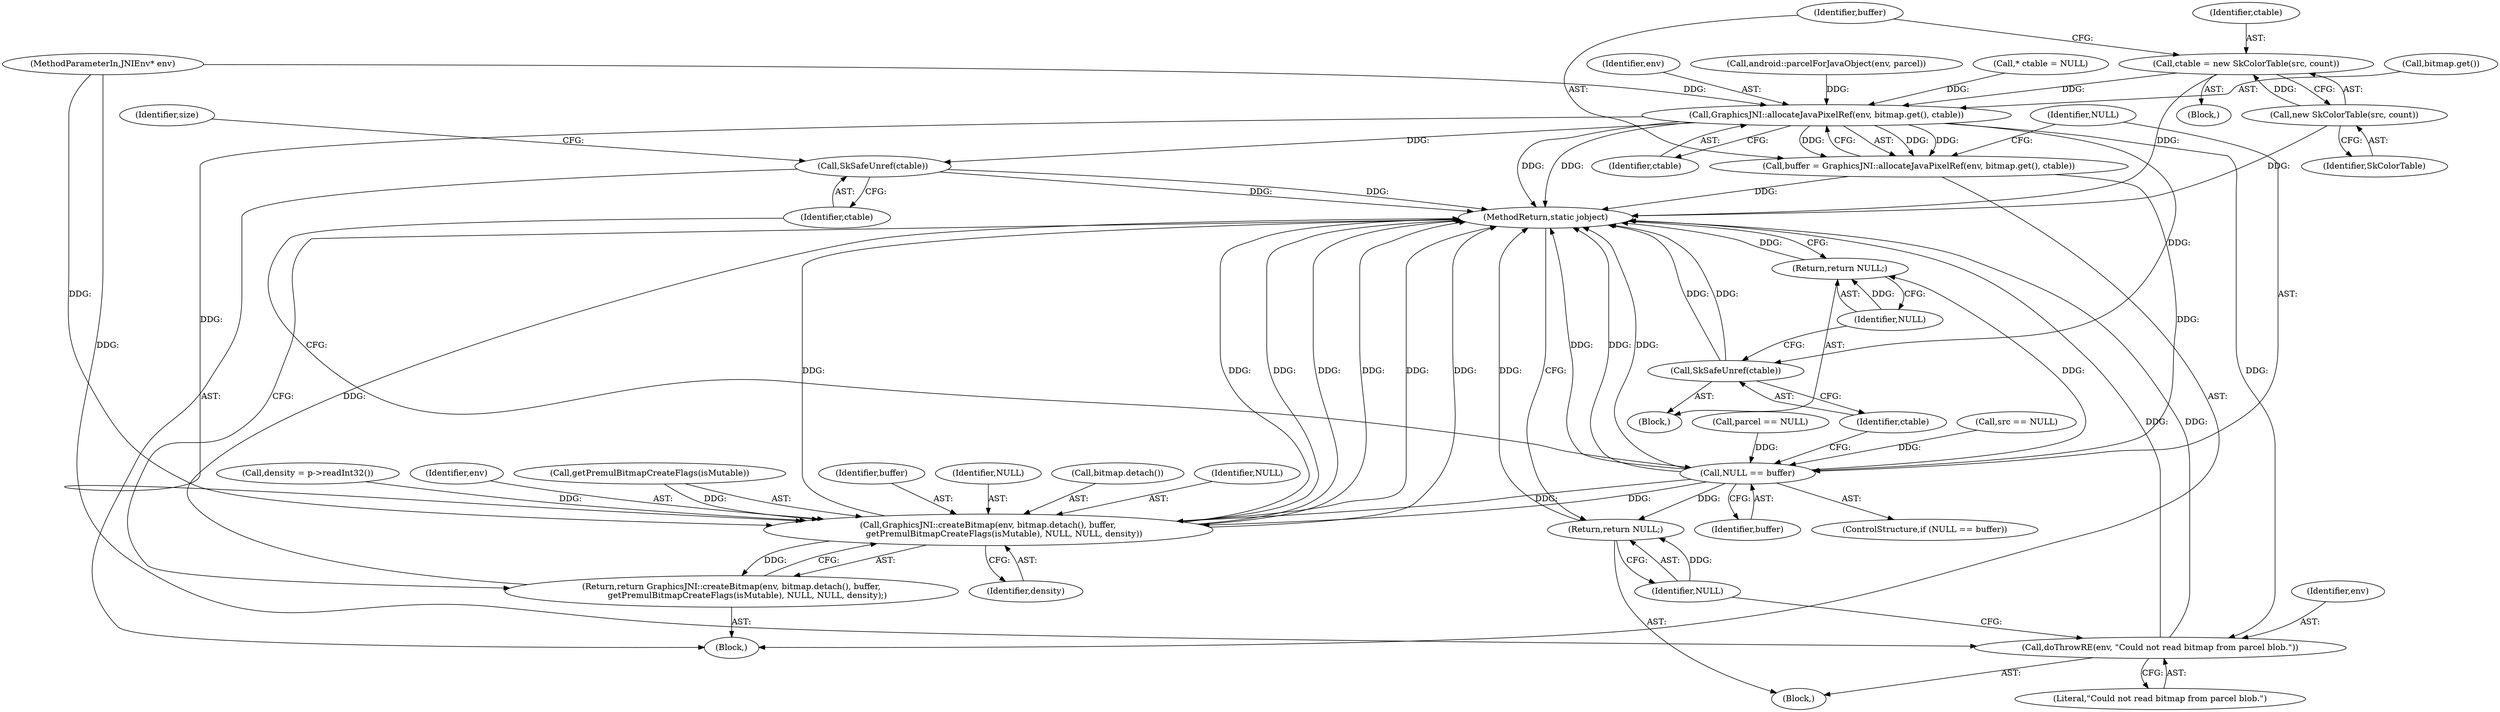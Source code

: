 digraph "0_Android_d44e5bde18a41beda39d49189bef7f2ba7c8f3cb@pointer" {
"1000244" [label="(Call,ctable = new SkColorTable(src, count))"];
"1000246" [label="(Call,new SkColorTable(src, count))"];
"1000251" [label="(Call,GraphicsJNI::allocateJavaPixelRef(env, bitmap.get(), ctable))"];
"1000249" [label="(Call,buffer = GraphicsJNI::allocateJavaPixelRef(env, bitmap.get(), ctable))"];
"1000256" [label="(Call,NULL == buffer)"];
"1000262" [label="(Return,return NULL;)"];
"1000284" [label="(Return,return NULL;)"];
"1000294" [label="(Call,GraphicsJNI::createBitmap(env, bitmap.detach(), buffer,\n            getPremulBitmapCreateFlags(isMutable), NULL, NULL, density))"];
"1000293" [label="(Return,return GraphicsJNI::createBitmap(env, bitmap.detach(), buffer,\n            getPremulBitmapCreateFlags(isMutable), NULL, NULL, density);)"];
"1000260" [label="(Call,SkSafeUnref(ctable))"];
"1000264" [label="(Call,SkSafeUnref(ctable))"];
"1000281" [label="(Call,doThrowRE(env, \"Could not read bitmap from parcel blob.\"))"];
"1000249" [label="(Call,buffer = GraphicsJNI::allocateJavaPixelRef(env, bitmap.get(), ctable))"];
"1000302" [label="(Identifier,density)"];
"1000244" [label="(Call,ctable = new SkColorTable(src, count))"];
"1000238" [label="(Call,src == NULL)"];
"1000153" [label="(Call,density = p->readInt32())"];
"1000280" [label="(Block,)"];
"1000281" [label="(Call,doThrowRE(env, \"Could not read bitmap from parcel blob.\"))"];
"1000261" [label="(Identifier,ctable)"];
"1000293" [label="(Return,return GraphicsJNI::createBitmap(env, bitmap.detach(), buffer,\n            getPremulBitmapCreateFlags(isMutable), NULL, NULL, density);)"];
"1000264" [label="(Call,SkSafeUnref(ctable))"];
"1000260" [label="(Call,SkSafeUnref(ctable))"];
"1000256" [label="(Call,NULL == buffer)"];
"1000251" [label="(Call,GraphicsJNI::allocateJavaPixelRef(env, bitmap.get(), ctable))"];
"1000258" [label="(Identifier,buffer)"];
"1000259" [label="(Block,)"];
"1000295" [label="(Identifier,env)"];
"1000283" [label="(Literal,\"Could not read bitmap from parcel blob.\")"];
"1000119" [label="(Call,android::parcelForJavaObject(env, parcel))"];
"1000298" [label="(Call,getPremulBitmapCreateFlags(isMutable))"];
"1000254" [label="(Identifier,ctable)"];
"1000247" [label="(Identifier,SkColorTable)"];
"1000103" [label="(MethodParameterIn,JNIEnv* env)"];
"1000106" [label="(Block,)"];
"1000255" [label="(ControlStructure,if (NULL == buffer))"];
"1000294" [label="(Call,GraphicsJNI::createBitmap(env, bitmap.detach(), buffer,\n            getPremulBitmapCreateFlags(isMutable), NULL, NULL, density))"];
"1000303" [label="(MethodReturn,static jobject)"];
"1000250" [label="(Identifier,buffer)"];
"1000297" [label="(Identifier,buffer)"];
"1000282" [label="(Identifier,env)"];
"1000195" [label="(Call,* ctable = NULL)"];
"1000284" [label="(Return,return NULL;)"];
"1000253" [label="(Call,bitmap.get())"];
"1000108" [label="(Call,parcel == NULL)"];
"1000301" [label="(Identifier,NULL)"];
"1000296" [label="(Call,bitmap.detach())"];
"1000262" [label="(Return,return NULL;)"];
"1000257" [label="(Identifier,NULL)"];
"1000222" [label="(Block,)"];
"1000300" [label="(Identifier,NULL)"];
"1000268" [label="(Identifier,size)"];
"1000252" [label="(Identifier,env)"];
"1000285" [label="(Identifier,NULL)"];
"1000265" [label="(Identifier,ctable)"];
"1000263" [label="(Identifier,NULL)"];
"1000246" [label="(Call,new SkColorTable(src, count))"];
"1000245" [label="(Identifier,ctable)"];
"1000244" -> "1000222"  [label="AST: "];
"1000244" -> "1000246"  [label="CFG: "];
"1000245" -> "1000244"  [label="AST: "];
"1000246" -> "1000244"  [label="AST: "];
"1000250" -> "1000244"  [label="CFG: "];
"1000244" -> "1000303"  [label="DDG: "];
"1000246" -> "1000244"  [label="DDG: "];
"1000244" -> "1000251"  [label="DDG: "];
"1000246" -> "1000247"  [label="CFG: "];
"1000247" -> "1000246"  [label="AST: "];
"1000246" -> "1000303"  [label="DDG: "];
"1000251" -> "1000249"  [label="AST: "];
"1000251" -> "1000254"  [label="CFG: "];
"1000252" -> "1000251"  [label="AST: "];
"1000253" -> "1000251"  [label="AST: "];
"1000254" -> "1000251"  [label="AST: "];
"1000249" -> "1000251"  [label="CFG: "];
"1000251" -> "1000303"  [label="DDG: "];
"1000251" -> "1000303"  [label="DDG: "];
"1000251" -> "1000249"  [label="DDG: "];
"1000251" -> "1000249"  [label="DDG: "];
"1000251" -> "1000249"  [label="DDG: "];
"1000119" -> "1000251"  [label="DDG: "];
"1000103" -> "1000251"  [label="DDG: "];
"1000195" -> "1000251"  [label="DDG: "];
"1000251" -> "1000260"  [label="DDG: "];
"1000251" -> "1000264"  [label="DDG: "];
"1000251" -> "1000281"  [label="DDG: "];
"1000251" -> "1000294"  [label="DDG: "];
"1000249" -> "1000106"  [label="AST: "];
"1000250" -> "1000249"  [label="AST: "];
"1000257" -> "1000249"  [label="CFG: "];
"1000249" -> "1000303"  [label="DDG: "];
"1000249" -> "1000256"  [label="DDG: "];
"1000256" -> "1000255"  [label="AST: "];
"1000256" -> "1000258"  [label="CFG: "];
"1000257" -> "1000256"  [label="AST: "];
"1000258" -> "1000256"  [label="AST: "];
"1000261" -> "1000256"  [label="CFG: "];
"1000265" -> "1000256"  [label="CFG: "];
"1000256" -> "1000303"  [label="DDG: "];
"1000256" -> "1000303"  [label="DDG: "];
"1000256" -> "1000303"  [label="DDG: "];
"1000238" -> "1000256"  [label="DDG: "];
"1000108" -> "1000256"  [label="DDG: "];
"1000256" -> "1000262"  [label="DDG: "];
"1000256" -> "1000284"  [label="DDG: "];
"1000256" -> "1000294"  [label="DDG: "];
"1000256" -> "1000294"  [label="DDG: "];
"1000262" -> "1000259"  [label="AST: "];
"1000262" -> "1000263"  [label="CFG: "];
"1000263" -> "1000262"  [label="AST: "];
"1000303" -> "1000262"  [label="CFG: "];
"1000262" -> "1000303"  [label="DDG: "];
"1000263" -> "1000262"  [label="DDG: "];
"1000284" -> "1000280"  [label="AST: "];
"1000284" -> "1000285"  [label="CFG: "];
"1000285" -> "1000284"  [label="AST: "];
"1000303" -> "1000284"  [label="CFG: "];
"1000284" -> "1000303"  [label="DDG: "];
"1000285" -> "1000284"  [label="DDG: "];
"1000294" -> "1000293"  [label="AST: "];
"1000294" -> "1000302"  [label="CFG: "];
"1000295" -> "1000294"  [label="AST: "];
"1000296" -> "1000294"  [label="AST: "];
"1000297" -> "1000294"  [label="AST: "];
"1000298" -> "1000294"  [label="AST: "];
"1000300" -> "1000294"  [label="AST: "];
"1000301" -> "1000294"  [label="AST: "];
"1000302" -> "1000294"  [label="AST: "];
"1000293" -> "1000294"  [label="CFG: "];
"1000294" -> "1000303"  [label="DDG: "];
"1000294" -> "1000303"  [label="DDG: "];
"1000294" -> "1000303"  [label="DDG: "];
"1000294" -> "1000303"  [label="DDG: "];
"1000294" -> "1000303"  [label="DDG: "];
"1000294" -> "1000303"  [label="DDG: "];
"1000294" -> "1000303"  [label="DDG: "];
"1000294" -> "1000293"  [label="DDG: "];
"1000103" -> "1000294"  [label="DDG: "];
"1000298" -> "1000294"  [label="DDG: "];
"1000153" -> "1000294"  [label="DDG: "];
"1000293" -> "1000106"  [label="AST: "];
"1000303" -> "1000293"  [label="CFG: "];
"1000293" -> "1000303"  [label="DDG: "];
"1000260" -> "1000259"  [label="AST: "];
"1000260" -> "1000261"  [label="CFG: "];
"1000261" -> "1000260"  [label="AST: "];
"1000263" -> "1000260"  [label="CFG: "];
"1000260" -> "1000303"  [label="DDG: "];
"1000260" -> "1000303"  [label="DDG: "];
"1000264" -> "1000106"  [label="AST: "];
"1000264" -> "1000265"  [label="CFG: "];
"1000265" -> "1000264"  [label="AST: "];
"1000268" -> "1000264"  [label="CFG: "];
"1000264" -> "1000303"  [label="DDG: "];
"1000264" -> "1000303"  [label="DDG: "];
"1000281" -> "1000280"  [label="AST: "];
"1000281" -> "1000283"  [label="CFG: "];
"1000282" -> "1000281"  [label="AST: "];
"1000283" -> "1000281"  [label="AST: "];
"1000285" -> "1000281"  [label="CFG: "];
"1000281" -> "1000303"  [label="DDG: "];
"1000281" -> "1000303"  [label="DDG: "];
"1000103" -> "1000281"  [label="DDG: "];
}
